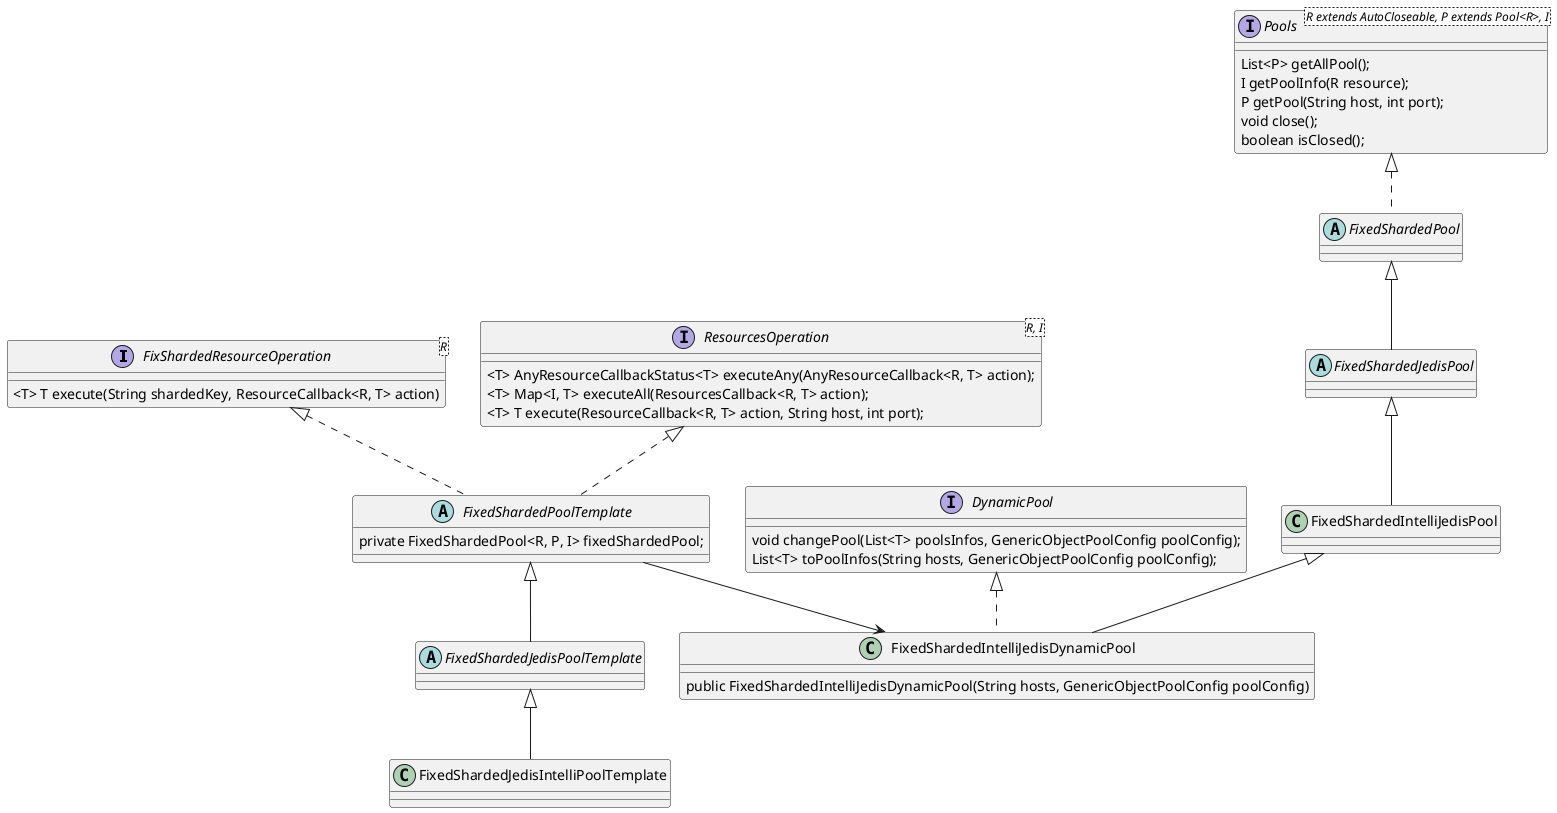 @startuml

interface FixShardedResourceOperation<R> {
    <T> T execute(String shardedKey, ResourceCallback<R, T> action)
}

interface ResourcesOperation<R, I> {
    <T> AnyResourceCallbackStatus<T> executeAny(AnyResourceCallback<R, T> action);
    <T> Map<I, T> executeAll(ResourcesCallback<R, T> action);
    <T> T execute(ResourceCallback<R, T> action, String host, int port);

}

abstract FixedShardedPoolTemplate{
    private FixedShardedPool<R, P, I> fixedShardedPool;
}


abstract FixedShardedJedisPoolTemplate{

}

class FixedShardedJedisIntelliPoolTemplate {

}


interface DynamicPool {
    void changePool(List<T> poolsInfos, GenericObjectPoolConfig poolConfig);
    List<T> toPoolInfos(String hosts, GenericObjectPoolConfig poolConfig);
}

interface Pools <R extends AutoCloseable, P extends Pool<R>, I>{
    List<P> getAllPool();
    I getPoolInfo(R resource);
    P getPool(String host, int port);
    void close();
    boolean isClosed();
}

abstract class FixedShardedPool{

}
Pools <|..FixedShardedPool
abstract class FixedShardedJedisPool{

}

class FixedShardedIntelliJedisPool {
}
FixedShardedPool<|--FixedShardedJedisPool


class FixedShardedIntelliJedisDynamicPool {
    public FixedShardedIntelliJedisDynamicPool(String hosts, GenericObjectPoolConfig poolConfig)
}

FixShardedResourceOperation <|..FixedShardedPoolTemplate
ResourcesOperation <|..FixedShardedPoolTemplate

FixedShardedPoolTemplate<|--FixedShardedJedisPoolTemplate

FixedShardedJedisPoolTemplate<|--FixedShardedJedisIntelliPoolTemplate

FixedShardedPoolTemplate --> FixedShardedIntelliJedisDynamicPool
FixedShardedJedisPool<|--FixedShardedIntelliJedisPool
FixedShardedIntelliJedisPool<|--FixedShardedIntelliJedisDynamicPool
DynamicPool<|..FixedShardedIntelliJedisDynamicPool

@enduml